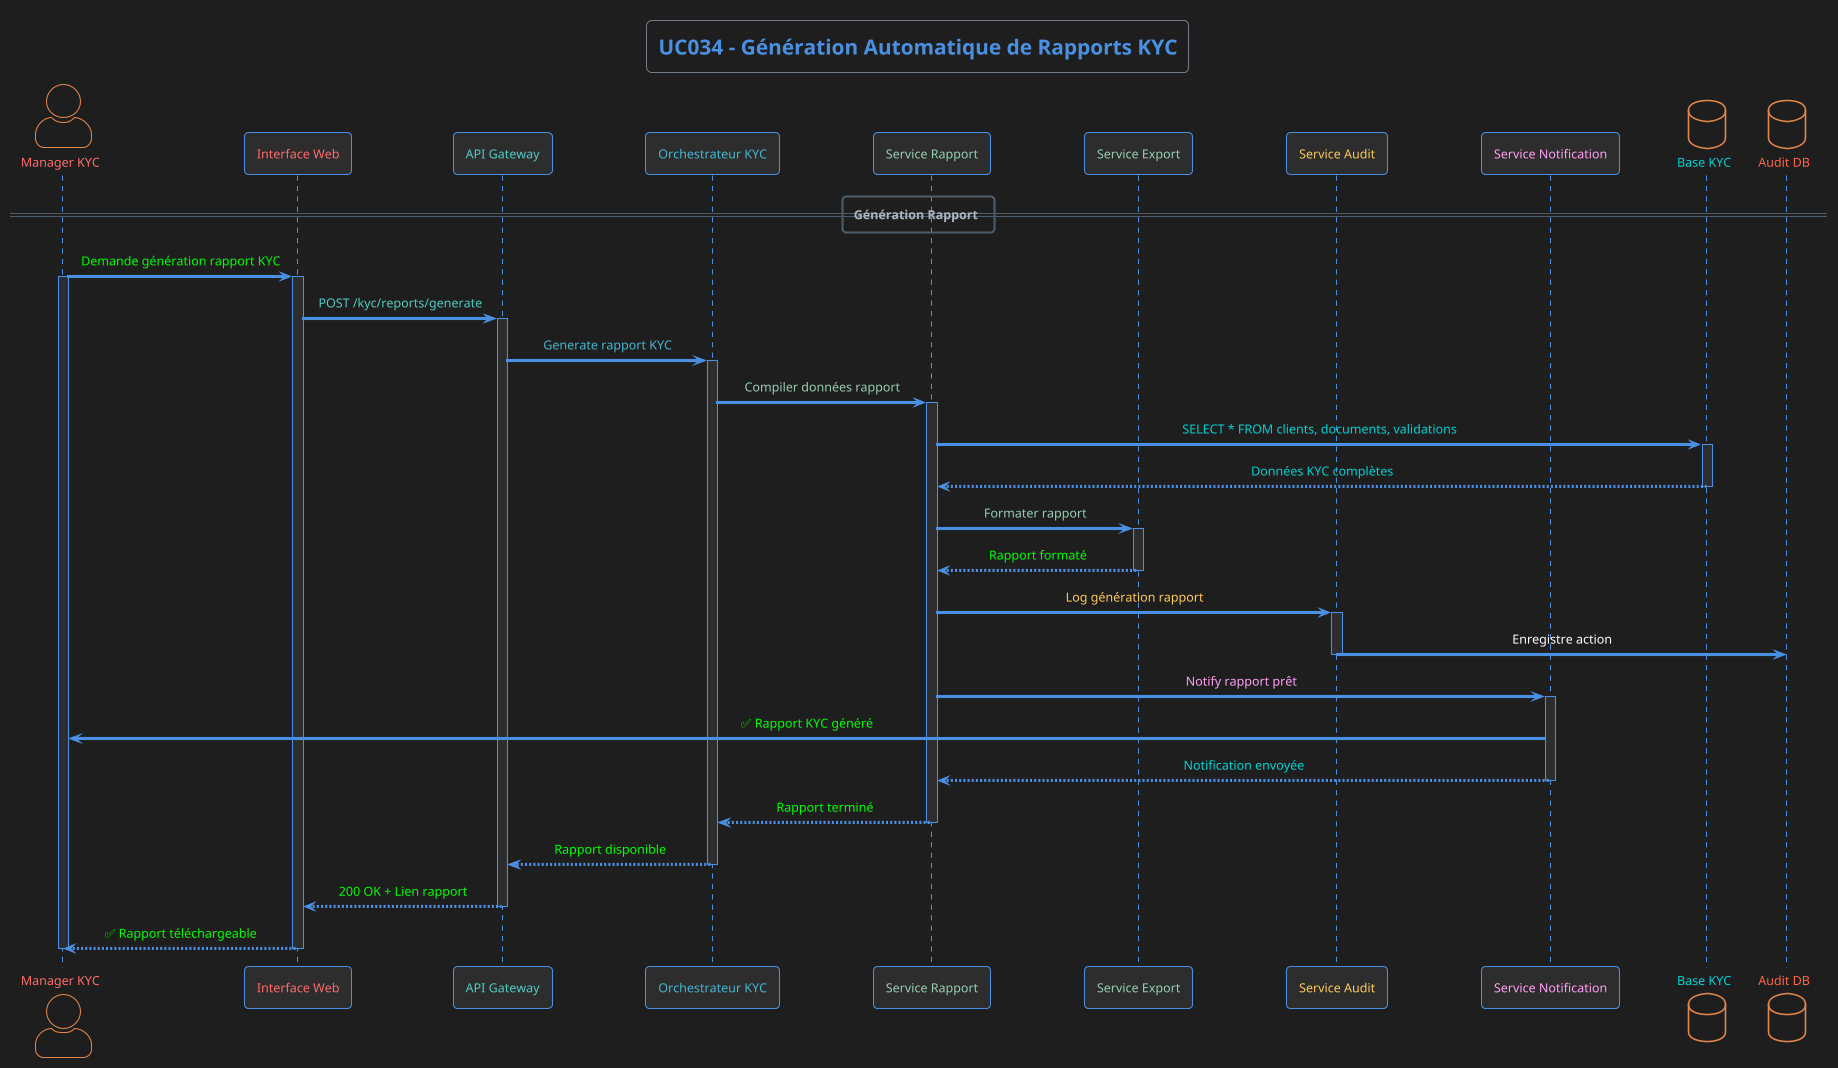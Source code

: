 @startuml UC034
!theme superhero-outline
skinparam backgroundColor #1e1e1e
skinparam actorStyle awesome
skinparam participant {
    BackgroundColor #2d2d2d
    BorderColor #4a90e2
    FontColor #ffffff
}
skinparam sequence {
    ArrowColor #4a90e2
    LifeLineBackgroundColor #2d2d2d
    LifeLineBorderColor #4a90e2
    MessageAlignment center
}

title <color:#4a90e2>UC034 - Génération Automatique de Rapports KYC</color>

actor "<color:#ff6b6b>Manager KYC</color>" as Manager
participant "<color:#ff6b6b>Interface Web</color>" as WebUI
participant "<color:#4ecdc4>API Gateway</color>" as Gateway
participant "<color:#45b7d1>Orchestrateur KYC</color>" as Orchestrator
participant "<color:#96ceb4>Service Rapport</color>" as ReportService
participant "<color:#96ceb4>Service Export</color>" as ExportService
participant "<color:#feca57>Service Audit</color>" as AuditService
participant "<color:#ff9ff3>Service Notification</color>" as NotificationService
database "<color:#00d2d3>Base KYC</color>" as KYCDB
database "<color:#ff6348>Audit DB</color>" as AuditDB

== Génération Rapport ==

Manager -> WebUI : <color:#00ff00>Demande génération rapport KYC</color>
activate Manager
activate WebUI
WebUI -> Gateway : <color:#4ecdc4>POST /kyc/reports/generate</color>
activate Gateway
Gateway -> Orchestrator : <color:#45b7d1>Generate rapport KYC</color>
activate Orchestrator

Orchestrator -> ReportService : <color:#96ceb4>Compiler données rapport</color>
activate ReportService
ReportService -> KYCDB : <color:#00d2d3>SELECT * FROM clients, documents, validations</color>
activate KYCDB
KYCDB --> ReportService : <color:#00d2d3>Données KYC complètes</color>
deactivate KYCDB

ReportService -> ExportService : <color:#96ceb4>Formater rapport</color>
activate ExportService
ExportService --> ReportService : <color:#00ff00>Rapport formaté</color>
deactivate ExportService

ReportService -> AuditService : <color:#feca57>Log génération rapport</color>
activate AuditService
AuditService -> AuditDB : Enregistre action
deactivate AuditService

ReportService -> NotificationService : <color:#ff9ff3>Notify rapport prêt</color>
activate NotificationService
NotificationService -> Manager : <color:#00ff00>✅ Rapport KYC généré</color>
NotificationService --> ReportService : <color:#00d2d3>Notification envoyée</color>
deactivate NotificationService

ReportService --> Orchestrator : <color:#00ff00>Rapport terminé</color>
deactivate ReportService
Orchestrator --> Gateway : <color:#00ff00>Rapport disponible</color>
deactivate Orchestrator
Gateway --> WebUI : <color:#00ff00>200 OK + Lien rapport</color>
deactivate Gateway
WebUI --> Manager : <color:#00ff00>✅ Rapport téléchargeable</color>
deactivate WebUI
deactivate Manager

@enduml
